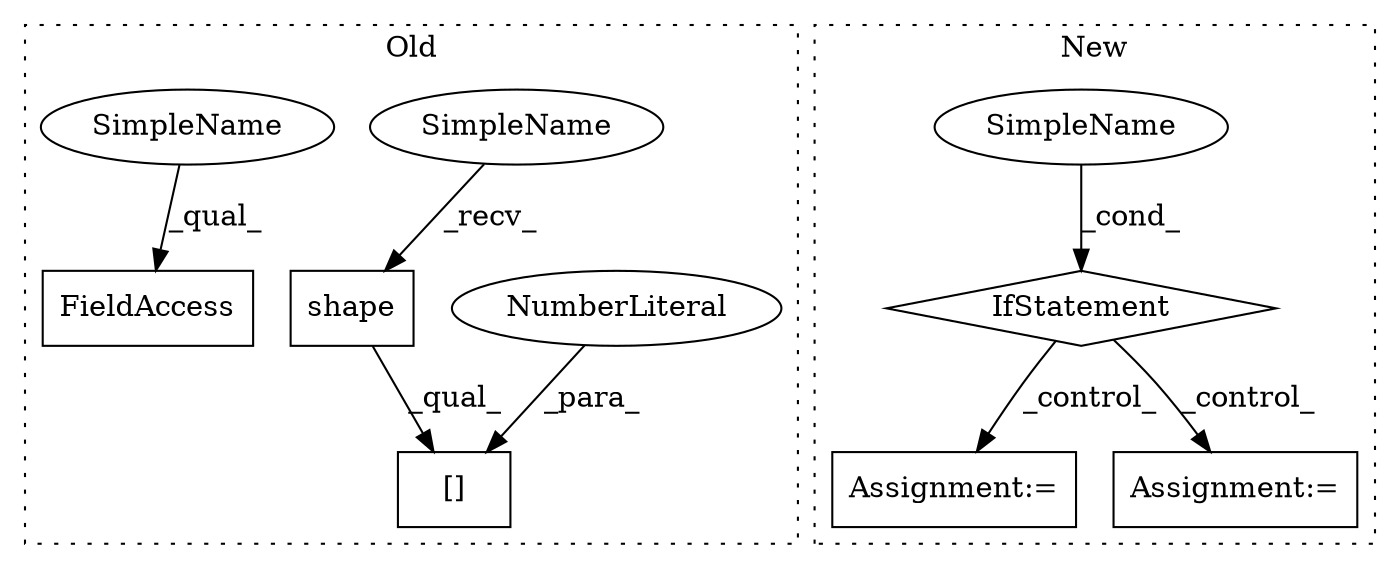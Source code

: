 digraph G {
subgraph cluster0 {
1 [label="shape" a="32" s="2610,2619" l="6,1" shape="box"];
3 [label="[]" a="2" s="2599,2622" l="22,1" shape="box"];
4 [label="NumberLiteral" a="34" s="2621" l="1" shape="ellipse"];
8 [label="FieldAccess" a="22" s="2735" l="17" shape="box"];
9 [label="SimpleName" a="42" s="2599" l="10" shape="ellipse"];
10 [label="SimpleName" a="42" s="2735" l="10" shape="ellipse"];
label = "Old";
style="dotted";
}
subgraph cluster1 {
2 [label="IfStatement" a="25" s="2479,2510" l="4,2" shape="diamond"];
5 [label="Assignment:=" a="7" s="2797" l="1" shape="box"];
6 [label="SimpleName" a="42" s="" l="" shape="ellipse"];
7 [label="Assignment:=" a="7" s="2984" l="1" shape="box"];
label = "New";
style="dotted";
}
1 -> 3 [label="_qual_"];
2 -> 5 [label="_control_"];
2 -> 7 [label="_control_"];
4 -> 3 [label="_para_"];
6 -> 2 [label="_cond_"];
9 -> 1 [label="_recv_"];
10 -> 8 [label="_qual_"];
}